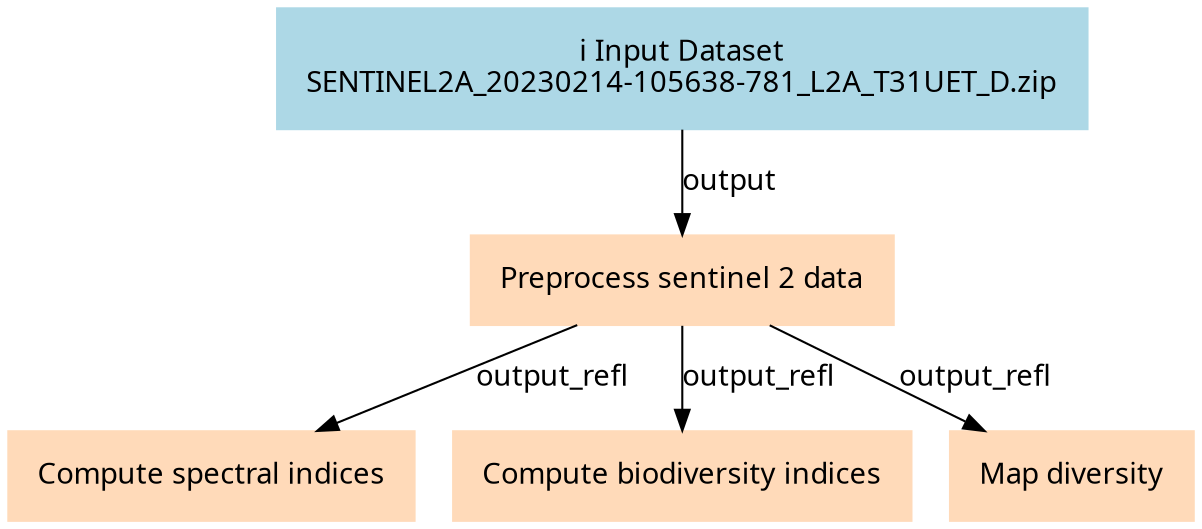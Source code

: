 digraph main {
  node [fontname="Atkinson Hyperlegible", shape=box, color=white,style=filled,color=peachpuff,margin="0.2,0.2"];
  edge [fontname="Atkinson Hyperlegible"];
  0[color=lightblue,label="ℹ️ Input Dataset\nSENTINEL2A_20230214-105638-781_L2A_T31UET_D.zip"]
  1[label="Preprocess sentinel 2 data"]
  0 -> 1 [label="output"]
  2[label="Compute spectral indices"]
  1 -> 2 [label="output_refl"]
  3[label="Compute biodiversity indices"]
  1 -> 3 [label="output_refl"]
  4[label="Map diversity"]
  1 -> 4 [label="output_refl"]
}